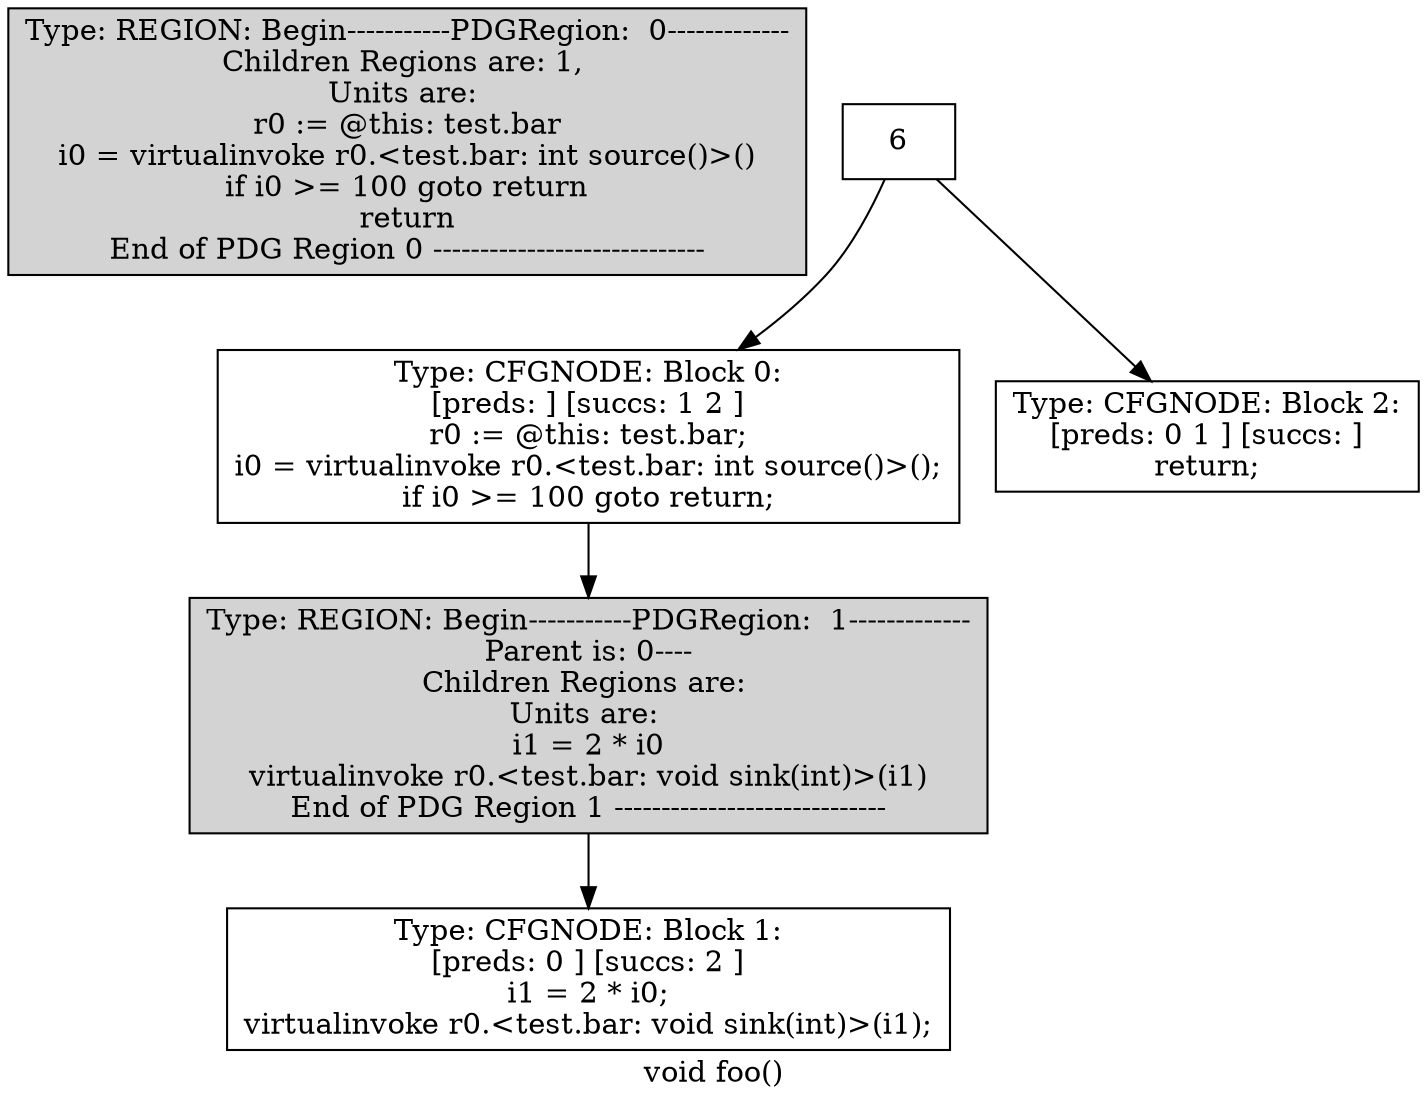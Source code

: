 digraph "void foo()" {
    label="void foo()";
    page="8.5, 11.0";
    node [shape=box];
    "4" [label="Type: REGION: Begin-----------PDGRegion:  0-------------\nChildren Regions are: 1, \nUnits are: \nr0 := @this: test.bar\ni0 = virtualinvoke r0.<test.bar: int source()>()\nif i0 >= 100 goto return\nreturn\nEnd of PDG Region 0 -----------------------------\n",style=filled,];
    "5" [label="Type: CFGNODE: Block 0:\n[preds: ] [succs: 1 2 ]\nr0 := @this: test.bar;\ni0 = virtualinvoke r0.<test.bar: int source()>();\nif i0 >= 100 goto return;\n",];
    "6"
    "6"->"5";
    "7" [label="Type: CFGNODE: Block 2:\n[preds: 0 1 ] [succs: ]\nreturn;\n",];
    "6"->"7";
    "8" [style=filled,label="Type: REGION: Begin-----------PDGRegion:  1-------------\nParent is: 0----\nChildren Regions are: \nUnits are: \ni1 = 2 * i0\nvirtualinvoke r0.<test.bar: void sink(int)>(i1)\nEnd of PDG Region 1 -----------------------------\n",];
    "5"->"8";
    "9" [label="Type: CFGNODE: Block 1:\n[preds: 0 ] [succs: 2 ]\ni1 = 2 * i0;\nvirtualinvoke r0.<test.bar: void sink(int)>(i1);\n",];
    "8"->"9";
}
